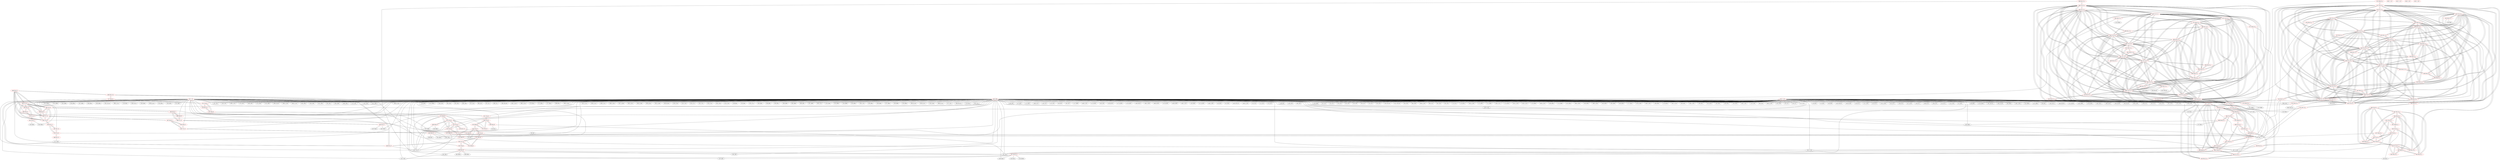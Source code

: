 graph {
	468 [label="(468) R35_T2" color=red]
	483 [label="(483) T15_T1"]
	484 [label="(484) T16_T1"]
	482 [label="(482) T14_T1"]
	485 [label="(485) T17_T1"]
	498 [label="(498) R35_T1"]
	499 [label="(499) R35_T2_T"]
	469 [label="(469) R36_T2" color=red]
	282 [label="(282) R802"]
	243 [label="(243) D804"]
	474 [label="(474) T18_T2"]
	470 [label="(470) R37_T2" color=red]
	99 [label="(99) J402"]
	475 [label="(475) T19_T2"]
	471 [label="(471) R38_T2" color=red]
	101 [label="(101) U403"]
	40 [label="(40) U201"]
	476 [label="(476) T20_T2"]
	472 [label="(472) R39_T2" color=red]
	434 [label="(434) U1302"]
	477 [label="(477) T21_T2"]
	473 [label="(473) R40_T2" color=red]
	475 [label="(475) T19_T2"]
	476 [label="(476) T20_T2"]
	477 [label="(477) T21_T2"]
	467 [label="(467) T22_T1"]
	474 [label="(474) T18_T2"]
	474 [label="(474) T18_T2" color=red]
	475 [label="(475) T19_T2"]
	476 [label="(476) T20_T2"]
	477 [label="(477) T21_T2"]
	467 [label="(467) T22_T1"]
	473 [label="(473) R40_T2"]
	469 [label="(469) R36_T2"]
	475 [label="(475) T19_T2" color=red]
	476 [label="(476) T20_T2"]
	477 [label="(477) T21_T2"]
	467 [label="(467) T22_T1"]
	474 [label="(474) T18_T2"]
	473 [label="(473) R40_T2"]
	470 [label="(470) R37_T2"]
	476 [label="(476) T20_T2" color=red]
	475 [label="(475) T19_T2"]
	477 [label="(477) T21_T2"]
	467 [label="(467) T22_T1"]
	474 [label="(474) T18_T2"]
	473 [label="(473) R40_T2"]
	471 [label="(471) R38_T2"]
	477 [label="(477) T21_T2" color=red]
	475 [label="(475) T19_T2"]
	476 [label="(476) T20_T2"]
	467 [label="(467) T22_T1"]
	474 [label="(474) T18_T2"]
	473 [label="(473) R40_T2"]
	472 [label="(472) R39_T2"]
	478 [label="(478) T10_T1" color=red]
	486 [label="(486) R23_T1"]
	487 [label="(487) R27_T1"]
	494 [label="(494) R31_T1"]
	479 [label="(479) T11_T1" color=red]
	491 [label="(491) R24_T1"]
	495 [label="(495) R32_T1"]
	488 [label="(488) R28_T1"]
	480 [label="(480) T12_T1" color=red]
	496 [label="(496) R33_T1"]
	489 [label="(489) R29_T1"]
	490 [label="(490) R25_T1"]
	481 [label="(481) T13_T1" color=red]
	493 [label="(493) R30_T1"]
	497 [label="(497) R34_T1"]
	492 [label="(492) R26_T1"]
	482 [label="(482) T14_T1" color=red]
	483 [label="(483) T15_T1"]
	484 [label="(484) T16_T1"]
	485 [label="(485) T17_T1"]
	468 [label="(468) R35_T2"]
	498 [label="(498) R35_T1"]
	494 [label="(494) R31_T1"]
	483 [label="(483) T15_T1" color=red]
	484 [label="(484) T16_T1"]
	482 [label="(482) T14_T1"]
	485 [label="(485) T17_T1"]
	468 [label="(468) R35_T2"]
	498 [label="(498) R35_T1"]
	495 [label="(495) R32_T1"]
	484 [label="(484) T16_T1" color=red]
	483 [label="(483) T15_T1"]
	482 [label="(482) T14_T1"]
	485 [label="(485) T17_T1"]
	468 [label="(468) R35_T2"]
	498 [label="(498) R35_T1"]
	496 [label="(496) R33_T1"]
	485 [label="(485) T17_T1" color=red]
	483 [label="(483) T15_T1"]
	484 [label="(484) T16_T1"]
	482 [label="(482) T14_T1"]
	468 [label="(468) R35_T2"]
	498 [label="(498) R35_T1"]
	497 [label="(497) R34_T1"]
	486 [label="(486) R23_T1" color=red]
	272 [label="(272) U803"]
	478 [label="(478) T10_T1"]
	487 [label="(487) R27_T1" color=red]
	478 [label="(478) T10_T1"]
	494 [label="(494) R31_T1"]
	488 [label="(488) R28_T1" color=red]
	495 [label="(495) R32_T1"]
	479 [label="(479) T11_T1"]
	489 [label="(489) R29_T1" color=red]
	496 [label="(496) R33_T1"]
	480 [label="(480) T12_T1"]
	490 [label="(490) R25_T1" color=red]
	262 [label="(262) D810"]
	267 [label="(267) R814"]
	480 [label="(480) T12_T1"]
	491 [label="(491) R24_T1" color=red]
	255 [label="(255) K802"]
	253 [label="(253) J804"]
	479 [label="(479) T11_T1"]
	492 [label="(492) R26_T1" color=red]
	288 [label="(288) R817"]
	260 [label="(260) U801"]
	40 [label="(40) U201"]
	252 [label="(252) R810"]
	481 [label="(481) T13_T1"]
	493 [label="(493) R30_T1" color=red]
	497 [label="(497) R34_T1"]
	481 [label="(481) T13_T1"]
	494 [label="(494) R31_T1" color=red]
	487 [label="(487) R27_T1"]
	478 [label="(478) T10_T1"]
	482 [label="(482) T14_T1"]
	495 [label="(495) R32_T1" color=red]
	483 [label="(483) T15_T1"]
	479 [label="(479) T11_T1"]
	488 [label="(488) R28_T1"]
	496 [label="(496) R33_T1" color=red]
	484 [label="(484) T16_T1"]
	480 [label="(480) T12_T1"]
	489 [label="(489) R29_T1"]
	497 [label="(497) R34_T1" color=red]
	485 [label="(485) T17_T1"]
	493 [label="(493) R30_T1"]
	481 [label="(481) T13_T1"]
	498 [label="(498) R35_T1" color=red]
	483 [label="(483) T15_T1"]
	484 [label="(484) T16_T1"]
	482 [label="(482) T14_T1"]
	485 [label="(485) T17_T1"]
	468 [label="(468) R35_T2"]
	499 [label="(499) R35_T2_T" color=red]
	468 [label="(468) R35_T2"]
	508 [label="(508) R51_P1"]
	517 [label="(517) R50_P1"]
	467 [label="(467) T22_T1"]
	500 [label="(500) T23_P1" color=red]
	510 [label="(510) R48_P1"]
	513 [label="(513) R43_P1"]
	501 [label="(501) T24_P1"]
	506 [label="(506) R44_P1"]
	501 [label="(501) T24_P1" color=red]
	507 [label="(507) R46_P1"]
	500 [label="(500) T23_P1"]
	502 [label="(502) T27_P1" color=red]
	508 [label="(508) R51_P1"]
	503 [label="(503) T28_P1"]
	511 [label="(511) R53_P1"]
	514 [label="(514) R49_P1"]
	503 [label="(503) T28_P1" color=red]
	509 [label="(509) R52_P1"]
	502 [label="(502) T27_P1"]
	504 [label="(504) T25_P1" color=red]
	505 [label="(505) T29_P1"]
	510 [label="(510) R48_P1"]
	512 [label="(512) R45_P1"]
	51 [label="(51) J301"]
	505 [label="(505) T29_P1" color=red]
	504 [label="(504) T25_P1"]
	511 [label="(511) R53_P1"]
	506 [label="(506) R44_P1" color=red]
	50 [label="(50) U302"]
	81 [label="(81) R312"]
	500 [label="(500) T23_P1"]
	507 [label="(507) R46_P1" color=red]
	515 [label="(515) T26_P1"]
	516 [label="(516) R47_P1"]
	501 [label="(501) T24_P1"]
	508 [label="(508) R51_P1" color=red]
	502 [label="(502) T27_P1"]
	517 [label="(517) R50_P1"]
	467 [label="(467) T22_T1"]
	499 [label="(499) R35_T2_T"]
	509 [label="(509) R52_P1" color=red]
	89 [label="(89) FB302"]
	50 [label="(50) U302"]
	48 [label="(48) C306"]
	88 [label="(88) FB301"]
	49 [label="(49) C308"]
	503 [label="(503) T28_P1"]
	510 [label="(510) R48_P1" color=red]
	504 [label="(504) T25_P1"]
	500 [label="(500) T23_P1"]
	513 [label="(513) R43_P1"]
	511 [label="(511) R53_P1" color=red]
	505 [label="(505) T29_P1"]
	502 [label="(502) T27_P1"]
	514 [label="(514) R49_P1"]
	512 [label="(512) R45_P1" color=red]
	504 [label="(504) T25_P1"]
	51 [label="(51) J301"]
	513 [label="(513) R43_P1" color=red]
	510 [label="(510) R48_P1"]
	500 [label="(500) T23_P1"]
	514 [label="(514) R49_P1" color=red]
	502 [label="(502) T27_P1"]
	511 [label="(511) R53_P1"]
	515 [label="(515) T26_P1" color=red]
	517 [label="(517) R50_P1"]
	507 [label="(507) R46_P1"]
	516 [label="(516) R47_P1"]
	516 [label="(516) R47_P1" color=red]
	515 [label="(515) T26_P1"]
	507 [label="(507) R46_P1"]
	517 [label="(517) R50_P1" color=red]
	515 [label="(515) T26_P1"]
	508 [label="(508) R51_P1"]
	467 [label="(467) T22_T1"]
	499 [label="(499) R35_T2_T"]
	518 [label="(518) T22_T1_2" color=red]
	532 [label="(532) T13_T1_2"]
	525 [label="(525) T18_T2_2"]
	526 [label="(526) T19_T2_2"]
	531 [label="(531) T12_T1_2"]
	534 [label="(534) T15_T1_2"]
	533 [label="(533) T14_T1_2"]
	527 [label="(527) T20_T2_2"]
	528 [label="(528) T21_T2_2"]
	530 [label="(530) T11_T1_2"]
	529 [label="(529) T10_T1_2"]
	535 [label="(535) T16_T1_2"]
	536 [label="(536) T17_T1_2"]
	524 [label="(524) R40_T2_2"]
	559 [label="(559) R51_P1_2"]
	568 [label="(568) R50_P1_2"]
	519 [label="(519) R35_T2_2"]
	519 [label="(519) R35_T2_2" color=red]
	534 [label="(534) T15_T1_2"]
	535 [label="(535) T16_T1_2"]
	533 [label="(533) T14_T1_2"]
	536 [label="(536) T17_T1_2"]
	549 [label="(549) R35_T1_2"]
	559 [label="(559) R51_P1_2"]
	568 [label="(568) R50_P1_2"]
	518 [label="(518) T22_T1_2"]
	520 [label="(520) R36_T2_2" color=red]
	50 [label="(50) U302"]
	525 [label="(525) T18_T2_2"]
	521 [label="(521) R37_T2_2" color=red]
	40 [label="(40) U201"]
	142 [label="(142) R502"]
	137 [label="(137) U501"]
	526 [label="(526) T19_T2_2"]
	522 [label="(522) R38_T2_2" color=red]
	260 [label="(260) U801"]
	527 [label="(527) T20_T2_2"]
	523 [label="(523) R39_T2_2" color=red]
	408 [label="(408) TH1102"]
	407 [label="(407) J1102"]
	528 [label="(528) T21_T2_2"]
	524 [label="(524) R40_T2_2" color=red]
	526 [label="(526) T19_T2_2"]
	527 [label="(527) T20_T2_2"]
	528 [label="(528) T21_T2_2"]
	518 [label="(518) T22_T1_2"]
	525 [label="(525) T18_T2_2"]
	540 [label="(540) R29_T1_2"]
	539 [label="(539) R28_T1_2"]
	544 [label="(544) R30_T1_2"]
	538 [label="(538) R27_T1_2"]
	549 [label="(549) R35_T1_2"]
	525 [label="(525) T18_T2_2" color=red]
	532 [label="(532) T13_T1_2"]
	526 [label="(526) T19_T2_2"]
	531 [label="(531) T12_T1_2"]
	534 [label="(534) T15_T1_2"]
	533 [label="(533) T14_T1_2"]
	527 [label="(527) T20_T2_2"]
	528 [label="(528) T21_T2_2"]
	530 [label="(530) T11_T1_2"]
	529 [label="(529) T10_T1_2"]
	518 [label="(518) T22_T1_2"]
	535 [label="(535) T16_T1_2"]
	536 [label="(536) T17_T1_2"]
	524 [label="(524) R40_T2_2"]
	520 [label="(520) R36_T2_2"]
	526 [label="(526) T19_T2_2" color=red]
	532 [label="(532) T13_T1_2"]
	525 [label="(525) T18_T2_2"]
	531 [label="(531) T12_T1_2"]
	534 [label="(534) T15_T1_2"]
	533 [label="(533) T14_T1_2"]
	527 [label="(527) T20_T2_2"]
	528 [label="(528) T21_T2_2"]
	530 [label="(530) T11_T1_2"]
	529 [label="(529) T10_T1_2"]
	518 [label="(518) T22_T1_2"]
	535 [label="(535) T16_T1_2"]
	536 [label="(536) T17_T1_2"]
	524 [label="(524) R40_T2_2"]
	521 [label="(521) R37_T2_2"]
	527 [label="(527) T20_T2_2" color=red]
	532 [label="(532) T13_T1_2"]
	525 [label="(525) T18_T2_2"]
	526 [label="(526) T19_T2_2"]
	531 [label="(531) T12_T1_2"]
	534 [label="(534) T15_T1_2"]
	533 [label="(533) T14_T1_2"]
	528 [label="(528) T21_T2_2"]
	530 [label="(530) T11_T1_2"]
	529 [label="(529) T10_T1_2"]
	518 [label="(518) T22_T1_2"]
	535 [label="(535) T16_T1_2"]
	536 [label="(536) T17_T1_2"]
	524 [label="(524) R40_T2_2"]
	522 [label="(522) R38_T2_2"]
	528 [label="(528) T21_T2_2" color=red]
	532 [label="(532) T13_T1_2"]
	525 [label="(525) T18_T2_2"]
	526 [label="(526) T19_T2_2"]
	531 [label="(531) T12_T1_2"]
	534 [label="(534) T15_T1_2"]
	533 [label="(533) T14_T1_2"]
	527 [label="(527) T20_T2_2"]
	530 [label="(530) T11_T1_2"]
	529 [label="(529) T10_T1_2"]
	518 [label="(518) T22_T1_2"]
	535 [label="(535) T16_T1_2"]
	536 [label="(536) T17_T1_2"]
	524 [label="(524) R40_T2_2"]
	523 [label="(523) R39_T2_2"]
	529 [label="(529) T10_T1_2" color=red]
	532 [label="(532) T13_T1_2"]
	525 [label="(525) T18_T2_2"]
	526 [label="(526) T19_T2_2"]
	531 [label="(531) T12_T1_2"]
	534 [label="(534) T15_T1_2"]
	533 [label="(533) T14_T1_2"]
	527 [label="(527) T20_T2_2"]
	528 [label="(528) T21_T2_2"]
	530 [label="(530) T11_T1_2"]
	518 [label="(518) T22_T1_2"]
	535 [label="(535) T16_T1_2"]
	536 [label="(536) T17_T1_2"]
	537 [label="(537) R23_T1_2"]
	538 [label="(538) R27_T1_2"]
	545 [label="(545) R31_T1_2"]
	530 [label="(530) T11_T1_2" color=red]
	532 [label="(532) T13_T1_2"]
	525 [label="(525) T18_T2_2"]
	526 [label="(526) T19_T2_2"]
	531 [label="(531) T12_T1_2"]
	534 [label="(534) T15_T1_2"]
	533 [label="(533) T14_T1_2"]
	527 [label="(527) T20_T2_2"]
	528 [label="(528) T21_T2_2"]
	529 [label="(529) T10_T1_2"]
	518 [label="(518) T22_T1_2"]
	535 [label="(535) T16_T1_2"]
	536 [label="(536) T17_T1_2"]
	542 [label="(542) R24_T1_2"]
	546 [label="(546) R32_T1_2"]
	539 [label="(539) R28_T1_2"]
	531 [label="(531) T12_T1_2" color=red]
	532 [label="(532) T13_T1_2"]
	525 [label="(525) T18_T2_2"]
	526 [label="(526) T19_T2_2"]
	534 [label="(534) T15_T1_2"]
	533 [label="(533) T14_T1_2"]
	527 [label="(527) T20_T2_2"]
	528 [label="(528) T21_T2_2"]
	530 [label="(530) T11_T1_2"]
	529 [label="(529) T10_T1_2"]
	518 [label="(518) T22_T1_2"]
	535 [label="(535) T16_T1_2"]
	536 [label="(536) T17_T1_2"]
	547 [label="(547) R33_T1_2"]
	540 [label="(540) R29_T1_2"]
	541 [label="(541) R25_T1_2"]
	532 [label="(532) T13_T1_2" color=red]
	525 [label="(525) T18_T2_2"]
	526 [label="(526) T19_T2_2"]
	531 [label="(531) T12_T1_2"]
	534 [label="(534) T15_T1_2"]
	533 [label="(533) T14_T1_2"]
	527 [label="(527) T20_T2_2"]
	528 [label="(528) T21_T2_2"]
	530 [label="(530) T11_T1_2"]
	529 [label="(529) T10_T1_2"]
	518 [label="(518) T22_T1_2"]
	535 [label="(535) T16_T1_2"]
	536 [label="(536) T17_T1_2"]
	544 [label="(544) R30_T1_2"]
	548 [label="(548) R34_T1_2"]
	543 [label="(543) R26_T1_2"]
	533 [label="(533) T14_T1_2" color=red]
	532 [label="(532) T13_T1_2"]
	525 [label="(525) T18_T2_2"]
	526 [label="(526) T19_T2_2"]
	531 [label="(531) T12_T1_2"]
	534 [label="(534) T15_T1_2"]
	527 [label="(527) T20_T2_2"]
	528 [label="(528) T21_T2_2"]
	530 [label="(530) T11_T1_2"]
	529 [label="(529) T10_T1_2"]
	518 [label="(518) T22_T1_2"]
	535 [label="(535) T16_T1_2"]
	536 [label="(536) T17_T1_2"]
	519 [label="(519) R35_T2_2"]
	549 [label="(549) R35_T1_2"]
	545 [label="(545) R31_T1_2"]
	534 [label="(534) T15_T1_2" color=red]
	532 [label="(532) T13_T1_2"]
	525 [label="(525) T18_T2_2"]
	526 [label="(526) T19_T2_2"]
	531 [label="(531) T12_T1_2"]
	533 [label="(533) T14_T1_2"]
	527 [label="(527) T20_T2_2"]
	528 [label="(528) T21_T2_2"]
	530 [label="(530) T11_T1_2"]
	529 [label="(529) T10_T1_2"]
	518 [label="(518) T22_T1_2"]
	535 [label="(535) T16_T1_2"]
	536 [label="(536) T17_T1_2"]
	519 [label="(519) R35_T2_2"]
	549 [label="(549) R35_T1_2"]
	546 [label="(546) R32_T1_2"]
	535 [label="(535) T16_T1_2" color=red]
	532 [label="(532) T13_T1_2"]
	525 [label="(525) T18_T2_2"]
	526 [label="(526) T19_T2_2"]
	531 [label="(531) T12_T1_2"]
	534 [label="(534) T15_T1_2"]
	533 [label="(533) T14_T1_2"]
	527 [label="(527) T20_T2_2"]
	528 [label="(528) T21_T2_2"]
	530 [label="(530) T11_T1_2"]
	529 [label="(529) T10_T1_2"]
	518 [label="(518) T22_T1_2"]
	536 [label="(536) T17_T1_2"]
	519 [label="(519) R35_T2_2"]
	549 [label="(549) R35_T1_2"]
	547 [label="(547) R33_T1_2"]
	536 [label="(536) T17_T1_2" color=red]
	532 [label="(532) T13_T1_2"]
	525 [label="(525) T18_T2_2"]
	526 [label="(526) T19_T2_2"]
	531 [label="(531) T12_T1_2"]
	534 [label="(534) T15_T1_2"]
	533 [label="(533) T14_T1_2"]
	527 [label="(527) T20_T2_2"]
	528 [label="(528) T21_T2_2"]
	530 [label="(530) T11_T1_2"]
	529 [label="(529) T10_T1_2"]
	518 [label="(518) T22_T1_2"]
	535 [label="(535) T16_T1_2"]
	519 [label="(519) R35_T2_2"]
	549 [label="(549) R35_T1_2"]
	550 [label="(550) R34_T1_T_2"]
	537 [label="(537) R23_T1_2" color=red]
	278 [label="(278) U804"]
	529 [label="(529) T10_T1_2"]
	538 [label="(538) R27_T1_2" color=red]
	524 [label="(524) R40_T2_2"]
	540 [label="(540) R29_T1_2"]
	539 [label="(539) R28_T1_2"]
	544 [label="(544) R30_T1_2"]
	549 [label="(549) R35_T1_2"]
	529 [label="(529) T10_T1_2"]
	545 [label="(545) R31_T1_2"]
	539 [label="(539) R28_T1_2" color=red]
	524 [label="(524) R40_T2_2"]
	540 [label="(540) R29_T1_2"]
	544 [label="(544) R30_T1_2"]
	538 [label="(538) R27_T1_2"]
	549 [label="(549) R35_T1_2"]
	546 [label="(546) R32_T1_2"]
	530 [label="(530) T11_T1_2"]
	540 [label="(540) R29_T1_2" color=red]
	524 [label="(524) R40_T2_2"]
	539 [label="(539) R28_T1_2"]
	544 [label="(544) R30_T1_2"]
	538 [label="(538) R27_T1_2"]
	549 [label="(549) R35_T1_2"]
	547 [label="(547) R33_T1_2"]
	531 [label="(531) T12_T1_2"]
	541 [label="(541) R25_T1_2" color=red]
	457 [label="(457) U1301"]
	40 [label="(40) U201"]
	436 [label="(436) J1303"]
	531 [label="(531) T12_T1_2"]
	542 [label="(542) R24_T1_2" color=red]
	368 [label="(368) J1001"]
	359 [label="(359) R1012"]
	40 [label="(40) U201"]
	530 [label="(530) T11_T1_2"]
	543 [label="(543) R26_T1_2" color=red]
	245 [label="(245) J803"]
	257 [label="(257) K804"]
	532 [label="(532) T13_T1_2"]
	544 [label="(544) R30_T1_2" color=red]
	524 [label="(524) R40_T2_2"]
	540 [label="(540) R29_T1_2"]
	539 [label="(539) R28_T1_2"]
	538 [label="(538) R27_T1_2"]
	549 [label="(549) R35_T1_2"]
	548 [label="(548) R34_T1_2"]
	532 [label="(532) T13_T1_2"]
	545 [label="(545) R31_T1_2" color=red]
	538 [label="(538) R27_T1_2"]
	529 [label="(529) T10_T1_2"]
	533 [label="(533) T14_T1_2"]
	546 [label="(546) R32_T1_2" color=red]
	534 [label="(534) T15_T1_2"]
	530 [label="(530) T11_T1_2"]
	539 [label="(539) R28_T1_2"]
	547 [label="(547) R33_T1_2" color=red]
	535 [label="(535) T16_T1_2"]
	531 [label="(531) T12_T1_2"]
	540 [label="(540) R29_T1_2"]
	548 [label="(548) R34_T1_2" color=red]
	544 [label="(544) R30_T1_2"]
	532 [label="(532) T13_T1_2"]
	550 [label="(550) R34_T1_T_2"]
	549 [label="(549) R35_T1_2" color=red]
	534 [label="(534) T15_T1_2"]
	535 [label="(535) T16_T1_2"]
	533 [label="(533) T14_T1_2"]
	536 [label="(536) T17_T1_2"]
	519 [label="(519) R35_T2_2"]
	524 [label="(524) R40_T2_2"]
	540 [label="(540) R29_T1_2"]
	539 [label="(539) R28_T1_2"]
	544 [label="(544) R30_T1_2"]
	538 [label="(538) R27_T1_2"]
	550 [label="(550) R34_T1_T_2" color=red]
	536 [label="(536) T17_T1_2"]
	548 [label="(548) R34_T1_2"]
	551 [label="(551) T23_P1_2" color=red]
	561 [label="(561) R48_P1_2"]
	564 [label="(564) R43_P1_2"]
	552 [label="(552) T24_P1_2"]
	557 [label="(557) R44_P1_2"]
	552 [label="(552) T24_P1_2" color=red]
	566 [label="(566) T26_P1_2"]
	556 [label="(556) T29_P1_2"]
	554 [label="(554) T28_P1_2"]
	558 [label="(558) R46_P1_2"]
	551 [label="(551) T23_P1_2"]
	553 [label="(553) T27_P1_2" color=red]
	559 [label="(559) R51_P1_2"]
	554 [label="(554) T28_P1_2"]
	562 [label="(562) R53_P1_2"]
	565 [label="(565) R49_P1_2"]
	554 [label="(554) T28_P1_2" color=red]
	566 [label="(566) T26_P1_2"]
	552 [label="(552) T24_P1_2"]
	556 [label="(556) T29_P1_2"]
	560 [label="(560) R52_P1_2"]
	553 [label="(553) T27_P1_2"]
	555 [label="(555) T25_P1_2" color=red]
	556 [label="(556) T29_P1_2"]
	561 [label="(561) R48_P1_2"]
	563 [label="(563) R45_P1_2"]
	83 [label="(83) R316"]
	556 [label="(556) T29_P1_2" color=red]
	566 [label="(566) T26_P1_2"]
	552 [label="(552) T24_P1_2"]
	554 [label="(554) T28_P1_2"]
	555 [label="(555) T25_P1_2"]
	562 [label="(562) R53_P1_2"]
	557 [label="(557) R44_P1_2" color=red]
	40 [label="(40) U201"]
	50 [label="(50) U302"]
	551 [label="(551) T23_P1_2"]
	558 [label="(558) R46_P1_2" color=red]
	566 [label="(566) T26_P1_2"]
	567 [label="(567) R47_P1_2"]
	552 [label="(552) T24_P1_2"]
	559 [label="(559) R51_P1_2" color=red]
	553 [label="(553) T27_P1_2"]
	568 [label="(568) R50_P1_2"]
	518 [label="(518) T22_T1_2"]
	519 [label="(519) R35_T2_2"]
	560 [label="(560) R52_P1_2" color=red]
	457 [label="(457) U1301"]
	434 [label="(434) U1302"]
	554 [label="(554) T28_P1_2"]
	561 [label="(561) R48_P1_2" color=red]
	555 [label="(555) T25_P1_2"]
	551 [label="(551) T23_P1_2"]
	564 [label="(564) R43_P1_2"]
	562 [label="(562) R53_P1_2" color=red]
	556 [label="(556) T29_P1_2"]
	553 [label="(553) T27_P1_2"]
	565 [label="(565) R49_P1_2"]
	563 [label="(563) R45_P1_2" color=red]
	567 [label="(567) R47_P1_2"]
	564 [label="(564) R43_P1_2"]
	565 [label="(565) R49_P1_2"]
	555 [label="(555) T25_P1_2"]
	83 [label="(83) R316"]
	564 [label="(564) R43_P1_2" color=red]
	561 [label="(561) R48_P1_2"]
	551 [label="(551) T23_P1_2"]
	567 [label="(567) R47_P1_2"]
	563 [label="(563) R45_P1_2"]
	565 [label="(565) R49_P1_2"]
	565 [label="(565) R49_P1_2" color=red]
	567 [label="(567) R47_P1_2"]
	563 [label="(563) R45_P1_2"]
	564 [label="(564) R43_P1_2"]
	553 [label="(553) T27_P1_2"]
	562 [label="(562) R53_P1_2"]
	566 [label="(566) T26_P1_2" color=red]
	568 [label="(568) R50_P1_2"]
	552 [label="(552) T24_P1_2"]
	556 [label="(556) T29_P1_2"]
	554 [label="(554) T28_P1_2"]
	558 [label="(558) R46_P1_2"]
	567 [label="(567) R47_P1_2"]
	567 [label="(567) R47_P1_2" color=red]
	563 [label="(563) R45_P1_2"]
	564 [label="(564) R43_P1_2"]
	565 [label="(565) R49_P1_2"]
	566 [label="(566) T26_P1_2"]
	558 [label="(558) R46_P1_2"]
	568 [label="(568) R50_P1_2" color=red]
	566 [label="(566) T26_P1_2"]
	559 [label="(559) R51_P1_2"]
	518 [label="(518) T22_T1_2"]
	519 [label="(519) R35_T2_2"]
	569 [label="(569) T22_T1_3" color=red]
	583 [label="(583) T13_T1_3"]
	576 [label="(576) T18_T2_3"]
	577 [label="(577) T19_T2_3"]
	582 [label="(582) T12_T1_3"]
	585 [label="(585) T15_T1_3"]
	584 [label="(584) T14_T1_3"]
	578 [label="(578) T20_T2_3"]
	579 [label="(579) T21_T2_3"]
	581 [label="(581) T11_T1_3"]
	580 [label="(580) T10_T1_3"]
	586 [label="(586) T16_T1_3"]
	587 [label="(587) T17_T1_3"]
	575 [label="(575) R40_T2_3"]
	610 [label="(610) R51_P1_3"]
	619 [label="(619) R50_P1_3"]
	570 [label="(570) R35_T2_3"]
	570 [label="(570) R35_T2_3" color=red]
	585 [label="(585) T15_T1_3"]
	586 [label="(586) T16_T1_3"]
	584 [label="(584) T14_T1_3"]
	587 [label="(587) T17_T1_3"]
	600 [label="(600) R35_T1_3"]
	610 [label="(610) R51_P1_3"]
	619 [label="(619) R50_P1_3"]
	569 [label="(569) T22_T1_3"]
	571 [label="(571) R36_T2_3" color=red]
	381 [label="(381) U1001"]
	40 [label="(40) U201"]
	576 [label="(576) T18_T2_3"]
	572 [label="(572) R37_T2_3" color=red]
	137 [label="(137) U501"]
	40 [label="(40) U201"]
	143 [label="(143) R501"]
	577 [label="(577) T19_T2_3"]
	573 [label="(573) R38_T2_3" color=red]
	315 [label="(315) R906"]
	321 [label="(321) JP902"]
	578 [label="(578) T20_T2_3"]
	574 [label="(574) R39_T2_3" color=red]
	370 [label="(370) U1003"]
	374 [label="(374) R1006"]
	579 [label="(579) T21_T2_3"]
	575 [label="(575) R40_T2_3" color=red]
	577 [label="(577) T19_T2_3"]
	578 [label="(578) T20_T2_3"]
	579 [label="(579) T21_T2_3"]
	569 [label="(569) T22_T1_3"]
	576 [label="(576) T18_T2_3"]
	591 [label="(591) R29_T1_3"]
	590 [label="(590) R28_T1_3"]
	595 [label="(595) R30_T1_3"]
	589 [label="(589) R27_T1_3"]
	600 [label="(600) R35_T1_3"]
	576 [label="(576) T18_T2_3" color=red]
	583 [label="(583) T13_T1_3"]
	577 [label="(577) T19_T2_3"]
	582 [label="(582) T12_T1_3"]
	585 [label="(585) T15_T1_3"]
	584 [label="(584) T14_T1_3"]
	578 [label="(578) T20_T2_3"]
	579 [label="(579) T21_T2_3"]
	581 [label="(581) T11_T1_3"]
	580 [label="(580) T10_T1_3"]
	569 [label="(569) T22_T1_3"]
	586 [label="(586) T16_T1_3"]
	587 [label="(587) T17_T1_3"]
	575 [label="(575) R40_T2_3"]
	571 [label="(571) R36_T2_3"]
	577 [label="(577) T19_T2_3" color=red]
	583 [label="(583) T13_T1_3"]
	576 [label="(576) T18_T2_3"]
	582 [label="(582) T12_T1_3"]
	585 [label="(585) T15_T1_3"]
	584 [label="(584) T14_T1_3"]
	578 [label="(578) T20_T2_3"]
	579 [label="(579) T21_T2_3"]
	581 [label="(581) T11_T1_3"]
	580 [label="(580) T10_T1_3"]
	569 [label="(569) T22_T1_3"]
	586 [label="(586) T16_T1_3"]
	587 [label="(587) T17_T1_3"]
	575 [label="(575) R40_T2_3"]
	572 [label="(572) R37_T2_3"]
	578 [label="(578) T20_T2_3" color=red]
	583 [label="(583) T13_T1_3"]
	576 [label="(576) T18_T2_3"]
	577 [label="(577) T19_T2_3"]
	582 [label="(582) T12_T1_3"]
	585 [label="(585) T15_T1_3"]
	584 [label="(584) T14_T1_3"]
	579 [label="(579) T21_T2_3"]
	581 [label="(581) T11_T1_3"]
	580 [label="(580) T10_T1_3"]
	569 [label="(569) T22_T1_3"]
	586 [label="(586) T16_T1_3"]
	587 [label="(587) T17_T1_3"]
	575 [label="(575) R40_T2_3"]
	573 [label="(573) R38_T2_3"]
	579 [label="(579) T21_T2_3" color=red]
	583 [label="(583) T13_T1_3"]
	576 [label="(576) T18_T2_3"]
	577 [label="(577) T19_T2_3"]
	582 [label="(582) T12_T1_3"]
	585 [label="(585) T15_T1_3"]
	584 [label="(584) T14_T1_3"]
	578 [label="(578) T20_T2_3"]
	581 [label="(581) T11_T1_3"]
	580 [label="(580) T10_T1_3"]
	569 [label="(569) T22_T1_3"]
	586 [label="(586) T16_T1_3"]
	587 [label="(587) T17_T1_3"]
	575 [label="(575) R40_T2_3"]
	574 [label="(574) R39_T2_3"]
	580 [label="(580) T10_T1_3" color=red]
	583 [label="(583) T13_T1_3"]
	576 [label="(576) T18_T2_3"]
	577 [label="(577) T19_T2_3"]
	582 [label="(582) T12_T1_3"]
	585 [label="(585) T15_T1_3"]
	584 [label="(584) T14_T1_3"]
	578 [label="(578) T20_T2_3"]
	579 [label="(579) T21_T2_3"]
	581 [label="(581) T11_T1_3"]
	569 [label="(569) T22_T1_3"]
	586 [label="(586) T16_T1_3"]
	587 [label="(587) T17_T1_3"]
	588 [label="(588) R23_T1_3"]
	589 [label="(589) R27_T1_3"]
	596 [label="(596) R31_T1_3"]
	581 [label="(581) T11_T1_3" color=red]
	583 [label="(583) T13_T1_3"]
	576 [label="(576) T18_T2_3"]
	577 [label="(577) T19_T2_3"]
	582 [label="(582) T12_T1_3"]
	585 [label="(585) T15_T1_3"]
	584 [label="(584) T14_T1_3"]
	578 [label="(578) T20_T2_3"]
	579 [label="(579) T21_T2_3"]
	580 [label="(580) T10_T1_3"]
	569 [label="(569) T22_T1_3"]
	586 [label="(586) T16_T1_3"]
	587 [label="(587) T17_T1_3"]
	593 [label="(593) R24_T1_3"]
	597 [label="(597) R32_T1_3"]
	601 [label="(601) R28_T1_T_3"]
	582 [label="(582) T12_T1_3" color=red]
	583 [label="(583) T13_T1_3"]
	576 [label="(576) T18_T2_3"]
	577 [label="(577) T19_T2_3"]
	585 [label="(585) T15_T1_3"]
	584 [label="(584) T14_T1_3"]
	578 [label="(578) T20_T2_3"]
	579 [label="(579) T21_T2_3"]
	581 [label="(581) T11_T1_3"]
	580 [label="(580) T10_T1_3"]
	569 [label="(569) T22_T1_3"]
	586 [label="(586) T16_T1_3"]
	587 [label="(587) T17_T1_3"]
	598 [label="(598) R33_T1_3"]
	591 [label="(591) R29_T1_3"]
	592 [label="(592) R25_T1_3"]
	583 [label="(583) T13_T1_3" color=red]
	576 [label="(576) T18_T2_3"]
	577 [label="(577) T19_T2_3"]
	582 [label="(582) T12_T1_3"]
	585 [label="(585) T15_T1_3"]
	584 [label="(584) T14_T1_3"]
	578 [label="(578) T20_T2_3"]
	579 [label="(579) T21_T2_3"]
	581 [label="(581) T11_T1_3"]
	580 [label="(580) T10_T1_3"]
	569 [label="(569) T22_T1_3"]
	586 [label="(586) T16_T1_3"]
	587 [label="(587) T17_T1_3"]
	595 [label="(595) R30_T1_3"]
	599 [label="(599) R34_T1_3"]
	594 [label="(594) R26_T1_3"]
	584 [label="(584) T14_T1_3" color=red]
	583 [label="(583) T13_T1_3"]
	576 [label="(576) T18_T2_3"]
	577 [label="(577) T19_T2_3"]
	582 [label="(582) T12_T1_3"]
	585 [label="(585) T15_T1_3"]
	578 [label="(578) T20_T2_3"]
	579 [label="(579) T21_T2_3"]
	581 [label="(581) T11_T1_3"]
	580 [label="(580) T10_T1_3"]
	569 [label="(569) T22_T1_3"]
	586 [label="(586) T16_T1_3"]
	587 [label="(587) T17_T1_3"]
	570 [label="(570) R35_T2_3"]
	600 [label="(600) R35_T1_3"]
	596 [label="(596) R31_T1_3"]
	585 [label="(585) T15_T1_3" color=red]
	583 [label="(583) T13_T1_3"]
	576 [label="(576) T18_T2_3"]
	577 [label="(577) T19_T2_3"]
	582 [label="(582) T12_T1_3"]
	584 [label="(584) T14_T1_3"]
	578 [label="(578) T20_T2_3"]
	579 [label="(579) T21_T2_3"]
	581 [label="(581) T11_T1_3"]
	580 [label="(580) T10_T1_3"]
	569 [label="(569) T22_T1_3"]
	586 [label="(586) T16_T1_3"]
	587 [label="(587) T17_T1_3"]
	570 [label="(570) R35_T2_3"]
	600 [label="(600) R35_T1_3"]
	597 [label="(597) R32_T1_3"]
	586 [label="(586) T16_T1_3" color=red]
	583 [label="(583) T13_T1_3"]
	576 [label="(576) T18_T2_3"]
	577 [label="(577) T19_T2_3"]
	582 [label="(582) T12_T1_3"]
	585 [label="(585) T15_T1_3"]
	584 [label="(584) T14_T1_3"]
	578 [label="(578) T20_T2_3"]
	579 [label="(579) T21_T2_3"]
	581 [label="(581) T11_T1_3"]
	580 [label="(580) T10_T1_3"]
	569 [label="(569) T22_T1_3"]
	587 [label="(587) T17_T1_3"]
	570 [label="(570) R35_T2_3"]
	600 [label="(600) R35_T1_3"]
	598 [label="(598) R33_T1_3"]
	587 [label="(587) T17_T1_3" color=red]
	583 [label="(583) T13_T1_3"]
	576 [label="(576) T18_T2_3"]
	577 [label="(577) T19_T2_3"]
	582 [label="(582) T12_T1_3"]
	585 [label="(585) T15_T1_3"]
	584 [label="(584) T14_T1_3"]
	578 [label="(578) T20_T2_3"]
	579 [label="(579) T21_T2_3"]
	581 [label="(581) T11_T1_3"]
	580 [label="(580) T10_T1_3"]
	569 [label="(569) T22_T1_3"]
	586 [label="(586) T16_T1_3"]
	570 [label="(570) R35_T2_3"]
	600 [label="(600) R35_T1_3"]
	599 [label="(599) R34_T1_3"]
	588 [label="(588) R23_T1_3" color=red]
	50 [label="(50) U302"]
	580 [label="(580) T10_T1_3"]
	589 [label="(589) R27_T1_3" color=red]
	575 [label="(575) R40_T2_3"]
	591 [label="(591) R29_T1_3"]
	590 [label="(590) R28_T1_3"]
	595 [label="(595) R30_T1_3"]
	600 [label="(600) R35_T1_3"]
	580 [label="(580) T10_T1_3"]
	596 [label="(596) R31_T1_3"]
	590 [label="(590) R28_T1_3" color=red]
	575 [label="(575) R40_T2_3"]
	591 [label="(591) R29_T1_3"]
	595 [label="(595) R30_T1_3"]
	589 [label="(589) R27_T1_3"]
	600 [label="(600) R35_T1_3"]
	601 [label="(601) R28_T1_T_3"]
	591 [label="(591) R29_T1_3" color=red]
	575 [label="(575) R40_T2_3"]
	590 [label="(590) R28_T1_3"]
	595 [label="(595) R30_T1_3"]
	589 [label="(589) R27_T1_3"]
	600 [label="(600) R35_T1_3"]
	598 [label="(598) R33_T1_3"]
	582 [label="(582) T12_T1_3"]
	592 [label="(592) R25_T1_3" color=red]
	425 [label="(425) TH1201"]
	422 [label="(422) D1202"]
	420 [label="(420) JP1201"]
	582 [label="(582) T12_T1_3"]
	593 [label="(593) R24_T1_3" color=red]
	434 [label="(434) U1302"]
	581 [label="(581) T11_T1_3"]
	594 [label="(594) R26_T1_3" color=red]
	134 [label="(134) R408"]
	131 [label="(131) JP404"]
	583 [label="(583) T13_T1_3"]
	595 [label="(595) R30_T1_3" color=red]
	575 [label="(575) R40_T2_3"]
	591 [label="(591) R29_T1_3"]
	590 [label="(590) R28_T1_3"]
	589 [label="(589) R27_T1_3"]
	600 [label="(600) R35_T1_3"]
	599 [label="(599) R34_T1_3"]
	583 [label="(583) T13_T1_3"]
	596 [label="(596) R31_T1_3" color=red]
	589 [label="(589) R27_T1_3"]
	580 [label="(580) T10_T1_3"]
	584 [label="(584) T14_T1_3"]
	597 [label="(597) R32_T1_3" color=red]
	585 [label="(585) T15_T1_3"]
	581 [label="(581) T11_T1_3"]
	601 [label="(601) R28_T1_T_3"]
	598 [label="(598) R33_T1_3" color=red]
	586 [label="(586) T16_T1_3"]
	582 [label="(582) T12_T1_3"]
	591 [label="(591) R29_T1_3"]
	599 [label="(599) R34_T1_3" color=red]
	587 [label="(587) T17_T1_3"]
	595 [label="(595) R30_T1_3"]
	583 [label="(583) T13_T1_3"]
	600 [label="(600) R35_T1_3" color=red]
	585 [label="(585) T15_T1_3"]
	586 [label="(586) T16_T1_3"]
	584 [label="(584) T14_T1_3"]
	587 [label="(587) T17_T1_3"]
	570 [label="(570) R35_T2_3"]
	575 [label="(575) R40_T2_3"]
	591 [label="(591) R29_T1_3"]
	590 [label="(590) R28_T1_3"]
	595 [label="(595) R30_T1_3"]
	589 [label="(589) R27_T1_3"]
	601 [label="(601) R28_T1_T_3" color=red]
	597 [label="(597) R32_T1_3"]
	581 [label="(581) T11_T1_3"]
	590 [label="(590) R28_T1_3"]
	602 [label="(602) T23_P1_3" color=red]
	612 [label="(612) R48_P1_3"]
	615 [label="(615) R43_P1_3"]
	603 [label="(603) T24_P1_3"]
	608 [label="(608) R44_P1_3"]
	603 [label="(603) T24_P1_3" color=red]
	617 [label="(617) T26_P1_3"]
	607 [label="(607) T29_P1_3"]
	605 [label="(605) T28_P1_3"]
	609 [label="(609) R46_P1_3"]
	602 [label="(602) T23_P1_3"]
	604 [label="(604) T27_P1_3" color=red]
	610 [label="(610) R51_P1_3"]
	605 [label="(605) T28_P1_3"]
	613 [label="(613) R53_P1_3"]
	616 [label="(616) R49_P1_3"]
	605 [label="(605) T28_P1_3" color=red]
	617 [label="(617) T26_P1_3"]
	603 [label="(603) T24_P1_3"]
	607 [label="(607) T29_P1_3"]
	611 [label="(611) R52_P1_3"]
	604 [label="(604) T27_P1_3"]
	606 [label="(606) T25_P1_3" color=red]
	607 [label="(607) T29_P1_3"]
	612 [label="(612) R48_P1_3"]
	614 [label="(614) R45_P1_3"]
	40 [label="(40) U201"]
	607 [label="(607) T29_P1_3" color=red]
	617 [label="(617) T26_P1_3"]
	603 [label="(603) T24_P1_3"]
	605 [label="(605) T28_P1_3"]
	606 [label="(606) T25_P1_3"]
	613 [label="(613) R53_P1_3"]
	608 [label="(608) R44_P1_3" color=red]
	185 [label="(185) D606"]
	157 [label="(157) J604"]
	602 [label="(602) T23_P1_3"]
	609 [label="(609) R46_P1_3" color=red]
	617 [label="(617) T26_P1_3"]
	618 [label="(618) R47_P1_3"]
	603 [label="(603) T24_P1_3"]
	610 [label="(610) R51_P1_3" color=red]
	604 [label="(604) T27_P1_3"]
	619 [label="(619) R50_P1_3"]
	569 [label="(569) T22_T1_3"]
	570 [label="(570) R35_T2_3"]
	611 [label="(611) R52_P1_3" color=red]
	133 [label="(133) JP406"]
	106 [label="(106) D404"]
	105 [label="(105) R414"]
	107 [label="(107) J403"]
	101 [label="(101) U403"]
	605 [label="(605) T28_P1_3"]
	612 [label="(612) R48_P1_3" color=red]
	606 [label="(606) T25_P1_3"]
	602 [label="(602) T23_P1_3"]
	615 [label="(615) R43_P1_3"]
	613 [label="(613) R53_P1_3" color=red]
	607 [label="(607) T29_P1_3"]
	604 [label="(604) T27_P1_3"]
	616 [label="(616) R49_P1_3"]
	614 [label="(614) R45_P1_3" color=red]
	618 [label="(618) R47_P1_3"]
	615 [label="(615) R43_P1_3"]
	616 [label="(616) R49_P1_3"]
	606 [label="(606) T25_P1_3"]
	40 [label="(40) U201"]
	615 [label="(615) R43_P1_3" color=red]
	612 [label="(612) R48_P1_3"]
	602 [label="(602) T23_P1_3"]
	618 [label="(618) R47_P1_3"]
	614 [label="(614) R45_P1_3"]
	616 [label="(616) R49_P1_3"]
	616 [label="(616) R49_P1_3" color=red]
	618 [label="(618) R47_P1_3"]
	614 [label="(614) R45_P1_3"]
	615 [label="(615) R43_P1_3"]
	604 [label="(604) T27_P1_3"]
	613 [label="(613) R53_P1_3"]
	617 [label="(617) T26_P1_3" color=red]
	619 [label="(619) R50_P1_3"]
	603 [label="(603) T24_P1_3"]
	607 [label="(607) T29_P1_3"]
	605 [label="(605) T28_P1_3"]
	609 [label="(609) R46_P1_3"]
	618 [label="(618) R47_P1_3"]
	618 [label="(618) R47_P1_3" color=red]
	614 [label="(614) R45_P1_3"]
	615 [label="(615) R43_P1_3"]
	616 [label="(616) R49_P1_3"]
	617 [label="(617) T26_P1_3"]
	609 [label="(609) R46_P1_3"]
	619 [label="(619) R50_P1_3" color=red]
	617 [label="(617) T26_P1_3"]
	610 [label="(610) R51_P1_3"]
	569 [label="(569) T22_T1_3"]
	570 [label="(570) R35_T2_3"]
	620 [label="(620) +1.5V" color=red]
	621 [label="(621) +1.2V" color=red]
	622 [label="(622) +5V" color=red]
	396 [label="(396) D1106"]
	231 [label="(231) D807"]
	260 [label="(260) U801"]
	406 [label="(406) C1106"]
	384 [label="(384) U1101"]
	250 [label="(250) C801"]
	150 [label="(150) TH603"]
	101 [label="(101) U403"]
	241 [label="(241) D808"]
	242 [label="(242) D806"]
	243 [label="(243) D804"]
	244 [label="(244) D802"]
	251 [label="(251) C805"]
	247 [label="(247) D805"]
	248 [label="(248) D801"]
	249 [label="(249) D803"]
	391 [label="(391) D1104"]
	263 [label="(263) C802"]
	264 [label="(264) C806"]
	266 [label="(266) U802"]
	386 [label="(386) L1101"]
	93 [label="(93) C402"]
	113 [label="(113) C401"]
	118 [label="(118) R401"]
	400 [label="(400) U1102"]
	103 [label="(103) C405"]
	102 [label="(102) C409"]
	92 [label="(92) U401"]
	395 [label="(395) R1101"]
	272 [label="(272) U803"]
	140 [label="(140) C501"]
	100 [label="(100) R406"]
	389 [label="(389) C1102"]
	255 [label="(255) K802"]
	399 [label="(399) D1103"]
	254 [label="(254) K801"]
	270 [label="(270) C807"]
	256 [label="(256) K803"]
	269 [label="(269) C803"]
	275 [label="(275) C804"]
	257 [label="(257) K804"]
	137 [label="(137) U501"]
	278 [label="(278) U804"]
	276 [label="(276) C808"]
	473 [label="(473) R40_T2"]
	489 [label="(489) R29_T1"]
	488 [label="(488) R28_T1"]
	493 [label="(493) R30_T1"]
	487 [label="(487) R27_T1"]
	498 [label="(498) R35_T1"]
	516 [label="(516) R47_P1"]
	512 [label="(512) R45_P1"]
	513 [label="(513) R43_P1"]
	514 [label="(514) R49_P1"]
	623 [label="(623) +3.3V" color=red]
	174 [label="(174) D611"]
	455 [label="(455) U1303"]
	172 [label="(172) D607"]
	381 [label="(381) U1001"]
	171 [label="(171) D605"]
	452 [label="(452) R1311"]
	443 [label="(443) C1317"]
	449 [label="(449) FB1302"]
	175 [label="(175) D614"]
	451 [label="(451) C1318"]
	441 [label="(441) C1315"]
	170 [label="(170) D603"]
	169 [label="(169) D602"]
	440 [label="(440) C1314"]
	173 [label="(173) D609"]
	372 [label="(372) R1003"]
	167 [label="(167) D632"]
	436 [label="(436) J1303"]
	380 [label="(380) C1002"]
	369 [label="(369) U1002"]
	184 [label="(184) D604"]
	149 [label="(149) TH601"]
	165 [label="(165) D630"]
	182 [label="(182) D626"]
	183 [label="(183) D629"]
	376 [label="(376) R1005"]
	177 [label="(177) D615"]
	379 [label="(379) C1003"]
	446 [label="(446) C1302"]
	168 [label="(168) D601"]
	176 [label="(176) D618"]
	442 [label="(442) C1316"]
	185 [label="(185) D606"]
	361 [label="(361) R1011"]
	458 [label="(458) R1301"]
	164 [label="(164) D627"]
	454 [label="(454) R1309"]
	453 [label="(453) R1310"]
	370 [label="(370) U1003"]
	382 [label="(382) C1001"]
	160 [label="(160) D617"]
	360 [label="(360) Q1001"]
	161 [label="(161) D619"]
	162 [label="(162) D621"]
	457 [label="(457) U1301"]
	166 [label="(166) D631"]
	163 [label="(163) D624"]
	40 [label="(40) U201"]
	463 [label="(463) C1301"]
	119 [label="(119) U402"]
	46 [label="(46) C201"]
	198 [label="(198) R718"]
	203 [label="(203) R719"]
	202 [label="(202) D703"]
	207 [label="(207) D704"]
	462 [label="(462) U1305"]
	197 [label="(197) D702"]
	126 [label="(126) C406"]
	25 [label="(25) C227"]
	23 [label="(23) C223"]
	22 [label="(22) C221"]
	21 [label="(21) C218"]
	20 [label="(20) C217"]
	24 [label="(24) C224"]
	35 [label="(35) C230"]
	32 [label="(32) R202"]
	31 [label="(31) R201"]
	19 [label="(19) C205"]
	18 [label="(18) C214"]
	14 [label="(14) C231"]
	28 [label="(28) R206"]
	433 [label="(433) FB1301"]
	430 [label="(430) R1304"]
	218 [label="(218) R722"]
	217 [label="(217) D706"]
	223 [label="(223) R723"]
	222 [label="(222) D707"]
	228 [label="(228) R724"]
	227 [label="(227) D708"]
	434 [label="(434) U1302"]
	193 [label="(193) R717"]
	45 [label="(45) U202"]
	208 [label="(208) R720"]
	190 [label="(190) D701"]
	213 [label="(213) R721"]
	212 [label="(212) D705"]
	400 [label="(400) U1102"]
	57 [label="(57) D302"]
	56 [label="(56) R306"]
	410 [label="(410) TP1101"]
	397 [label="(397) FB1101"]
	411 [label="(411) TP1102"]
	142 [label="(142) R502"]
	50 [label="(50) U302"]
	51 [label="(51) J301"]
	54 [label="(54) U301"]
	402 [label="(402) D1108"]
	90 [label="(90) FB303"]
	60 [label="(60) U303"]
	91 [label="(91) FB304"]
	390 [label="(390) C1103"]
	69 [label="(69) C312"]
	63 [label="(63) C302"]
	62 [label="(62) C301"]
	84 [label="(84) R301"]
	83 [label="(83) R316"]
	72 [label="(72) C313"]
	624 [label="(624) +1.0V" color=red]
	625 [label="(625) +1.8V" color=red]
	626 [label="(626) GND" color=red]
	184 [label="(184) D604"]
	185 [label="(185) D606"]
	54 [label="(54) U301"]
	148 [label="(148) J502"]
	139 [label="(139) C502"]
	58 [label="(58) C303"]
	169 [label="(169) D602"]
	59 [label="(59) R309"]
	140 [label="(140) C501"]
	143 [label="(143) R501"]
	141 [label="(141) FB502"]
	146 [label="(146) C503"]
	60 [label="(60) U303"]
	137 [label="(137) U501"]
	50 [label="(50) U302"]
	64 [label="(64) C304"]
	63 [label="(63) C302"]
	62 [label="(62) C301"]
	167 [label="(167) D632"]
	166 [label="(166) D631"]
	65 [label="(65) C305"]
	182 [label="(182) D626"]
	168 [label="(168) D601"]
	441 [label="(441) C1315"]
	68 [label="(68) C309"]
	67 [label="(67) C310"]
	66 [label="(66) C307"]
	48 [label="(48) C306"]
	174 [label="(174) D611"]
	49 [label="(49) C308"]
	173 [label="(173) D609"]
	172 [label="(172) D607"]
	171 [label="(171) D605"]
	170 [label="(170) D603"]
	87 [label="(87) C317"]
	86 [label="(86) C311"]
	183 [label="(183) D629"]
	175 [label="(175) D614"]
	463 [label="(463) C1301"]
	462 [label="(462) U1305"]
	464 [label="(464) FB1303"]
	461 [label="(461) C1319"]
	460 [label="(460) C1310"]
	272 [label="(272) U803"]
	274 [label="(274) D812"]
	271 [label="(271) R812"]
	251 [label="(251) C805"]
	277 [label="(277) R813"]
	276 [label="(276) C808"]
	275 [label="(275) C804"]
	278 [label="(278) U804"]
	268 [label="(268) D811"]
	269 [label="(269) C803"]
	270 [label="(270) C807"]
	451 [label="(451) C1318"]
	456 [label="(456) C1305"]
	455 [label="(455) U1303"]
	431 [label="(431) C1311"]
	434 [label="(434) U1302"]
	440 [label="(440) C1314"]
	439 [label="(439) C1313"]
	438 [label="(438) C1312"]
	448 [label="(448) C1303"]
	447 [label="(447) C1308"]
	445 [label="(445) C1307"]
	444 [label="(444) C1306"]
	443 [label="(443) C1317"]
	442 [label="(442) C1316"]
	446 [label="(446) C1302"]
	436 [label="(436) J1303"]
	457 [label="(457) U1301"]
	459 [label="(459) J1302"]
	432 [label="(432) C1309"]
	429 [label="(429) R1303"]
	252 [label="(252) R810"]
	220 [label="(220) C706"]
	210 [label="(210) C704"]
	225 [label="(225) C707"]
	191 [label="(191) U701"]
	192 [label="(192) U702"]
	230 [label="(230) C708"]
	215 [label="(215) C705"]
	158 [label="(158) J601"]
	157 [label="(157) J604"]
	165 [label="(165) D630"]
	164 [label="(164) D627"]
	163 [label="(163) D624"]
	162 [label="(162) D621"]
	161 [label="(161) D619"]
	160 [label="(160) D617"]
	155 [label="(155) J602"]
	177 [label="(177) D615"]
	176 [label="(176) D618"]
	195 [label="(195) C701"]
	240 [label="(240) Q801"]
	250 [label="(250) C801"]
	246 [label="(246) J805"]
	262 [label="(262) D810"]
	263 [label="(263) C802"]
	264 [label="(264) C806"]
	265 [label="(265) R811"]
	266 [label="(266) U802"]
	260 [label="(260) U801"]
	284 [label="(284) Q805"]
	285 [label="(285) Q806"]
	286 [label="(286) Q807"]
	287 [label="(287) Q808"]
	200 [label="(200) C702"]
	232 [label="(232) D809"]
	233 [label="(233) R808"]
	234 [label="(234) R805"]
	205 [label="(205) C703"]
	239 [label="(239) Q802"]
	238 [label="(238) Q803"]
	237 [label="(237) Q804"]
	236 [label="(236) R806"]
	235 [label="(235) R804"]
	394 [label="(394) D1105"]
	400 [label="(400) U1102"]
	99 [label="(99) J402"]
	393 [label="(393) D1107"]
	128 [label="(128) C408"]
	101 [label="(101) U403"]
	92 [label="(92) U401"]
	93 [label="(93) C402"]
	388 [label="(388) D1102"]
	126 [label="(126) C406"]
	127 [label="(127) C407"]
	398 [label="(398) FB1102"]
	407 [label="(407) J1102"]
	102 [label="(102) C409"]
	103 [label="(103) C405"]
	116 [label="(116) R410"]
	106 [label="(106) D404"]
	107 [label="(107) J403"]
	109 [label="(109) C410"]
	96 [label="(96) D402"]
	97 [label="(97) D403"]
	396 [label="(396) D1106"]
	112 [label="(112) R402"]
	409 [label="(409) J1101"]
	113 [label="(113) C401"]
	24 [label="(24) C224"]
	25 [label="(25) C227"]
	26 [label="(26) C210"]
	14 [label="(14) C231"]
	390 [label="(390) C1103"]
	23 [label="(23) C223"]
	40 [label="(40) U201"]
	21 [label="(21) C218"]
	15 [label="(15) C203"]
	18 [label="(18) C214"]
	29 [label="(29) X202"]
	30 [label="(30) C207"]
	35 [label="(35) C230"]
	19 [label="(19) C205"]
	20 [label="(20) C217"]
	22 [label="(22) C221"]
	389 [label="(389) C1102"]
	119 [label="(119) U402"]
	117 [label="(117) R409"]
	384 [label="(384) U1101"]
	385 [label="(385) C1101"]
	37 [label="(37) SW201"]
	39 [label="(39) C204"]
	378 [label="(378) R1014"]
	377 [label="(377) R1004"]
	379 [label="(379) C1003"]
	375 [label="(375) R1007"]
	374 [label="(374) R1006"]
	363 [label="(363) R1015"]
	365 [label="(365) C1004"]
	366 [label="(366) D1001"]
	370 [label="(370) U1003"]
	369 [label="(369) U1002"]
	368 [label="(368) J1001"]
	373 [label="(373) R1001"]
	383 [label="(383) R1009"]
	406 [label="(406) C1106"]
	405 [label="(405) C1105"]
	382 [label="(382) C1001"]
	381 [label="(381) U1001"]
	380 [label="(380) C1002"]
	134 [label="(134) R408"]
	411 [label="(411) TP1102"]
	410 [label="(410) TP1101"]
	135 [label="(135) R403"]
	371 [label="(371) R1002"]
	364 [label="(364) C1005"]
	69 [label="(69) C312"]
	42 [label="(42) D203"]
	46 [label="(46) C201"]
	41 [label="(41) D202"]
	45 [label="(45) U202"]
	401 [label="(401) BT1101"]
	403 [label="(403) C1104"]
	70 [label="(70) C314"]
	71 [label="(71) C315"]
	72 [label="(72) C313"]
	73 [label="(73) C316"]
	481 [label="(481) T13_T1"]
	474 [label="(474) T18_T2"]
	475 [label="(475) T19_T2"]
	480 [label="(480) T12_T1"]
	483 [label="(483) T15_T1"]
	482 [label="(482) T14_T1"]
	476 [label="(476) T20_T2"]
	477 [label="(477) T21_T2"]
	479 [label="(479) T11_T1"]
	478 [label="(478) T10_T1"]
	467 [label="(467) T22_T1"]
	484 [label="(484) T16_T1"]
	485 [label="(485) T17_T1"]
	515 [label="(515) T26_P1"]
	501 [label="(501) T24_P1"]
	505 [label="(505) T29_P1"]
	503 [label="(503) T28_P1"]
	468 -- 483
	468 -- 484
	468 -- 482
	468 -- 485
	468 -- 498
	468 -- 499
	469 -- 282
	469 -- 243
	469 -- 474
	470 -- 99
	470 -- 475
	471 -- 101
	471 -- 40
	471 -- 476
	472 -- 434
	472 -- 477
	473 -- 475
	473 -- 476
	473 -- 477
	473 -- 467
	473 -- 474
	474 -- 475
	474 -- 476
	474 -- 477
	474 -- 467
	474 -- 473
	474 -- 469
	475 -- 476
	475 -- 477
	475 -- 467
	475 -- 474
	475 -- 473
	475 -- 470
	476 -- 475
	476 -- 477
	476 -- 467
	476 -- 474
	476 -- 473
	476 -- 471
	477 -- 475
	477 -- 476
	477 -- 467
	477 -- 474
	477 -- 473
	477 -- 472
	478 -- 486
	478 -- 487
	478 -- 494
	479 -- 491
	479 -- 495
	479 -- 488
	480 -- 496
	480 -- 489
	480 -- 490
	481 -- 493
	481 -- 497
	481 -- 492
	482 -- 483
	482 -- 484
	482 -- 485
	482 -- 468
	482 -- 498
	482 -- 494
	483 -- 484
	483 -- 482
	483 -- 485
	483 -- 468
	483 -- 498
	483 -- 495
	484 -- 483
	484 -- 482
	484 -- 485
	484 -- 468
	484 -- 498
	484 -- 496
	485 -- 483
	485 -- 484
	485 -- 482
	485 -- 468
	485 -- 498
	485 -- 497
	486 -- 272
	486 -- 478
	487 -- 478
	487 -- 494
	488 -- 495
	488 -- 479
	489 -- 496
	489 -- 480
	490 -- 262
	490 -- 267
	490 -- 480
	491 -- 255
	491 -- 253
	491 -- 479
	492 -- 288
	492 -- 260
	492 -- 40
	492 -- 252
	492 -- 481
	493 -- 497
	493 -- 481
	494 -- 487
	494 -- 478
	494 -- 482
	495 -- 483
	495 -- 479
	495 -- 488
	496 -- 484
	496 -- 480
	496 -- 489
	497 -- 485
	497 -- 493
	497 -- 481
	498 -- 483
	498 -- 484
	498 -- 482
	498 -- 485
	498 -- 468
	499 -- 468
	499 -- 508
	499 -- 517
	499 -- 467
	500 -- 510
	500 -- 513
	500 -- 501
	500 -- 506
	501 -- 507
	501 -- 500
	502 -- 508
	502 -- 503
	502 -- 511
	502 -- 514
	503 -- 509
	503 -- 502
	504 -- 505
	504 -- 510
	504 -- 512
	504 -- 51
	505 -- 504
	505 -- 511
	506 -- 50
	506 -- 81
	506 -- 500
	507 -- 515
	507 -- 516
	507 -- 501
	508 -- 502
	508 -- 517
	508 -- 467
	508 -- 499
	509 -- 89
	509 -- 50
	509 -- 48
	509 -- 88
	509 -- 49
	509 -- 503
	510 -- 504
	510 -- 500
	510 -- 513
	511 -- 505
	511 -- 502
	511 -- 514
	512 -- 504
	512 -- 51
	513 -- 510
	513 -- 500
	514 -- 502
	514 -- 511
	515 -- 517
	515 -- 507
	515 -- 516
	516 -- 515
	516 -- 507
	517 -- 515
	517 -- 508
	517 -- 467
	517 -- 499
	518 -- 532
	518 -- 525
	518 -- 526
	518 -- 531
	518 -- 534
	518 -- 533
	518 -- 527
	518 -- 528
	518 -- 530
	518 -- 529
	518 -- 535
	518 -- 536
	518 -- 524
	518 -- 559
	518 -- 568
	518 -- 519
	519 -- 534
	519 -- 535
	519 -- 533
	519 -- 536
	519 -- 549
	519 -- 559
	519 -- 568
	519 -- 518
	520 -- 50
	520 -- 525
	521 -- 40
	521 -- 142
	521 -- 137
	521 -- 526
	522 -- 260
	522 -- 527
	523 -- 408
	523 -- 407
	523 -- 528
	524 -- 526
	524 -- 527
	524 -- 528
	524 -- 518
	524 -- 525
	524 -- 540
	524 -- 539
	524 -- 544
	524 -- 538
	524 -- 549
	525 -- 532
	525 -- 526
	525 -- 531
	525 -- 534
	525 -- 533
	525 -- 527
	525 -- 528
	525 -- 530
	525 -- 529
	525 -- 518
	525 -- 535
	525 -- 536
	525 -- 524
	525 -- 520
	526 -- 532
	526 -- 525
	526 -- 531
	526 -- 534
	526 -- 533
	526 -- 527
	526 -- 528
	526 -- 530
	526 -- 529
	526 -- 518
	526 -- 535
	526 -- 536
	526 -- 524
	526 -- 521
	527 -- 532
	527 -- 525
	527 -- 526
	527 -- 531
	527 -- 534
	527 -- 533
	527 -- 528
	527 -- 530
	527 -- 529
	527 -- 518
	527 -- 535
	527 -- 536
	527 -- 524
	527 -- 522
	528 -- 532
	528 -- 525
	528 -- 526
	528 -- 531
	528 -- 534
	528 -- 533
	528 -- 527
	528 -- 530
	528 -- 529
	528 -- 518
	528 -- 535
	528 -- 536
	528 -- 524
	528 -- 523
	529 -- 532
	529 -- 525
	529 -- 526
	529 -- 531
	529 -- 534
	529 -- 533
	529 -- 527
	529 -- 528
	529 -- 530
	529 -- 518
	529 -- 535
	529 -- 536
	529 -- 537
	529 -- 538
	529 -- 545
	530 -- 532
	530 -- 525
	530 -- 526
	530 -- 531
	530 -- 534
	530 -- 533
	530 -- 527
	530 -- 528
	530 -- 529
	530 -- 518
	530 -- 535
	530 -- 536
	530 -- 542
	530 -- 546
	530 -- 539
	531 -- 532
	531 -- 525
	531 -- 526
	531 -- 534
	531 -- 533
	531 -- 527
	531 -- 528
	531 -- 530
	531 -- 529
	531 -- 518
	531 -- 535
	531 -- 536
	531 -- 547
	531 -- 540
	531 -- 541
	532 -- 525
	532 -- 526
	532 -- 531
	532 -- 534
	532 -- 533
	532 -- 527
	532 -- 528
	532 -- 530
	532 -- 529
	532 -- 518
	532 -- 535
	532 -- 536
	532 -- 544
	532 -- 548
	532 -- 543
	533 -- 532
	533 -- 525
	533 -- 526
	533 -- 531
	533 -- 534
	533 -- 527
	533 -- 528
	533 -- 530
	533 -- 529
	533 -- 518
	533 -- 535
	533 -- 536
	533 -- 519
	533 -- 549
	533 -- 545
	534 -- 532
	534 -- 525
	534 -- 526
	534 -- 531
	534 -- 533
	534 -- 527
	534 -- 528
	534 -- 530
	534 -- 529
	534 -- 518
	534 -- 535
	534 -- 536
	534 -- 519
	534 -- 549
	534 -- 546
	535 -- 532
	535 -- 525
	535 -- 526
	535 -- 531
	535 -- 534
	535 -- 533
	535 -- 527
	535 -- 528
	535 -- 530
	535 -- 529
	535 -- 518
	535 -- 536
	535 -- 519
	535 -- 549
	535 -- 547
	536 -- 532
	536 -- 525
	536 -- 526
	536 -- 531
	536 -- 534
	536 -- 533
	536 -- 527
	536 -- 528
	536 -- 530
	536 -- 529
	536 -- 518
	536 -- 535
	536 -- 519
	536 -- 549
	536 -- 550
	537 -- 278
	537 -- 529
	538 -- 524
	538 -- 540
	538 -- 539
	538 -- 544
	538 -- 549
	538 -- 529
	538 -- 545
	539 -- 524
	539 -- 540
	539 -- 544
	539 -- 538
	539 -- 549
	539 -- 546
	539 -- 530
	540 -- 524
	540 -- 539
	540 -- 544
	540 -- 538
	540 -- 549
	540 -- 547
	540 -- 531
	541 -- 457
	541 -- 40
	541 -- 436
	541 -- 531
	542 -- 368
	542 -- 359
	542 -- 40
	542 -- 530
	543 -- 245
	543 -- 257
	543 -- 532
	544 -- 524
	544 -- 540
	544 -- 539
	544 -- 538
	544 -- 549
	544 -- 548
	544 -- 532
	545 -- 538
	545 -- 529
	545 -- 533
	546 -- 534
	546 -- 530
	546 -- 539
	547 -- 535
	547 -- 531
	547 -- 540
	548 -- 544
	548 -- 532
	548 -- 550
	549 -- 534
	549 -- 535
	549 -- 533
	549 -- 536
	549 -- 519
	549 -- 524
	549 -- 540
	549 -- 539
	549 -- 544
	549 -- 538
	550 -- 536
	550 -- 548
	551 -- 561
	551 -- 564
	551 -- 552
	551 -- 557
	552 -- 566
	552 -- 556
	552 -- 554
	552 -- 558
	552 -- 551
	553 -- 559
	553 -- 554
	553 -- 562
	553 -- 565
	554 -- 566
	554 -- 552
	554 -- 556
	554 -- 560
	554 -- 553
	555 -- 556
	555 -- 561
	555 -- 563
	555 -- 83
	556 -- 566
	556 -- 552
	556 -- 554
	556 -- 555
	556 -- 562
	557 -- 40
	557 -- 50
	557 -- 551
	558 -- 566
	558 -- 567
	558 -- 552
	559 -- 553
	559 -- 568
	559 -- 518
	559 -- 519
	560 -- 457
	560 -- 434
	560 -- 554
	561 -- 555
	561 -- 551
	561 -- 564
	562 -- 556
	562 -- 553
	562 -- 565
	563 -- 567
	563 -- 564
	563 -- 565
	563 -- 555
	563 -- 83
	564 -- 561
	564 -- 551
	564 -- 567
	564 -- 563
	564 -- 565
	565 -- 567
	565 -- 563
	565 -- 564
	565 -- 553
	565 -- 562
	566 -- 568
	566 -- 552
	566 -- 556
	566 -- 554
	566 -- 558
	566 -- 567
	567 -- 563
	567 -- 564
	567 -- 565
	567 -- 566
	567 -- 558
	568 -- 566
	568 -- 559
	568 -- 518
	568 -- 519
	569 -- 583
	569 -- 576
	569 -- 577
	569 -- 582
	569 -- 585
	569 -- 584
	569 -- 578
	569 -- 579
	569 -- 581
	569 -- 580
	569 -- 586
	569 -- 587
	569 -- 575
	569 -- 610
	569 -- 619
	569 -- 570
	570 -- 585
	570 -- 586
	570 -- 584
	570 -- 587
	570 -- 600
	570 -- 610
	570 -- 619
	570 -- 569
	571 -- 381
	571 -- 40
	571 -- 576
	572 -- 137
	572 -- 40
	572 -- 143
	572 -- 577
	573 -- 315
	573 -- 321
	573 -- 578
	574 -- 370
	574 -- 374
	574 -- 579
	575 -- 577
	575 -- 578
	575 -- 579
	575 -- 569
	575 -- 576
	575 -- 591
	575 -- 590
	575 -- 595
	575 -- 589
	575 -- 600
	576 -- 583
	576 -- 577
	576 -- 582
	576 -- 585
	576 -- 584
	576 -- 578
	576 -- 579
	576 -- 581
	576 -- 580
	576 -- 569
	576 -- 586
	576 -- 587
	576 -- 575
	576 -- 571
	577 -- 583
	577 -- 576
	577 -- 582
	577 -- 585
	577 -- 584
	577 -- 578
	577 -- 579
	577 -- 581
	577 -- 580
	577 -- 569
	577 -- 586
	577 -- 587
	577 -- 575
	577 -- 572
	578 -- 583
	578 -- 576
	578 -- 577
	578 -- 582
	578 -- 585
	578 -- 584
	578 -- 579
	578 -- 581
	578 -- 580
	578 -- 569
	578 -- 586
	578 -- 587
	578 -- 575
	578 -- 573
	579 -- 583
	579 -- 576
	579 -- 577
	579 -- 582
	579 -- 585
	579 -- 584
	579 -- 578
	579 -- 581
	579 -- 580
	579 -- 569
	579 -- 586
	579 -- 587
	579 -- 575
	579 -- 574
	580 -- 583
	580 -- 576
	580 -- 577
	580 -- 582
	580 -- 585
	580 -- 584
	580 -- 578
	580 -- 579
	580 -- 581
	580 -- 569
	580 -- 586
	580 -- 587
	580 -- 588
	580 -- 589
	580 -- 596
	581 -- 583
	581 -- 576
	581 -- 577
	581 -- 582
	581 -- 585
	581 -- 584
	581 -- 578
	581 -- 579
	581 -- 580
	581 -- 569
	581 -- 586
	581 -- 587
	581 -- 593
	581 -- 597
	581 -- 601
	582 -- 583
	582 -- 576
	582 -- 577
	582 -- 585
	582 -- 584
	582 -- 578
	582 -- 579
	582 -- 581
	582 -- 580
	582 -- 569
	582 -- 586
	582 -- 587
	582 -- 598
	582 -- 591
	582 -- 592
	583 -- 576
	583 -- 577
	583 -- 582
	583 -- 585
	583 -- 584
	583 -- 578
	583 -- 579
	583 -- 581
	583 -- 580
	583 -- 569
	583 -- 586
	583 -- 587
	583 -- 595
	583 -- 599
	583 -- 594
	584 -- 583
	584 -- 576
	584 -- 577
	584 -- 582
	584 -- 585
	584 -- 578
	584 -- 579
	584 -- 581
	584 -- 580
	584 -- 569
	584 -- 586
	584 -- 587
	584 -- 570
	584 -- 600
	584 -- 596
	585 -- 583
	585 -- 576
	585 -- 577
	585 -- 582
	585 -- 584
	585 -- 578
	585 -- 579
	585 -- 581
	585 -- 580
	585 -- 569
	585 -- 586
	585 -- 587
	585 -- 570
	585 -- 600
	585 -- 597
	586 -- 583
	586 -- 576
	586 -- 577
	586 -- 582
	586 -- 585
	586 -- 584
	586 -- 578
	586 -- 579
	586 -- 581
	586 -- 580
	586 -- 569
	586 -- 587
	586 -- 570
	586 -- 600
	586 -- 598
	587 -- 583
	587 -- 576
	587 -- 577
	587 -- 582
	587 -- 585
	587 -- 584
	587 -- 578
	587 -- 579
	587 -- 581
	587 -- 580
	587 -- 569
	587 -- 586
	587 -- 570
	587 -- 600
	587 -- 599
	588 -- 50
	588 -- 580
	589 -- 575
	589 -- 591
	589 -- 590
	589 -- 595
	589 -- 600
	589 -- 580
	589 -- 596
	590 -- 575
	590 -- 591
	590 -- 595
	590 -- 589
	590 -- 600
	590 -- 601
	591 -- 575
	591 -- 590
	591 -- 595
	591 -- 589
	591 -- 600
	591 -- 598
	591 -- 582
	592 -- 425
	592 -- 422
	592 -- 420
	592 -- 582
	593 -- 434
	593 -- 581
	594 -- 134
	594 -- 131
	594 -- 583
	595 -- 575
	595 -- 591
	595 -- 590
	595 -- 589
	595 -- 600
	595 -- 599
	595 -- 583
	596 -- 589
	596 -- 580
	596 -- 584
	597 -- 585
	597 -- 581
	597 -- 601
	598 -- 586
	598 -- 582
	598 -- 591
	599 -- 587
	599 -- 595
	599 -- 583
	600 -- 585
	600 -- 586
	600 -- 584
	600 -- 587
	600 -- 570
	600 -- 575
	600 -- 591
	600 -- 590
	600 -- 595
	600 -- 589
	601 -- 597
	601 -- 581
	601 -- 590
	602 -- 612
	602 -- 615
	602 -- 603
	602 -- 608
	603 -- 617
	603 -- 607
	603 -- 605
	603 -- 609
	603 -- 602
	604 -- 610
	604 -- 605
	604 -- 613
	604 -- 616
	605 -- 617
	605 -- 603
	605 -- 607
	605 -- 611
	605 -- 604
	606 -- 607
	606 -- 612
	606 -- 614
	606 -- 40
	607 -- 617
	607 -- 603
	607 -- 605
	607 -- 606
	607 -- 613
	608 -- 185
	608 -- 157
	608 -- 602
	609 -- 617
	609 -- 618
	609 -- 603
	610 -- 604
	610 -- 619
	610 -- 569
	610 -- 570
	611 -- 133
	611 -- 106
	611 -- 105
	611 -- 107
	611 -- 101
	611 -- 605
	612 -- 606
	612 -- 602
	612 -- 615
	613 -- 607
	613 -- 604
	613 -- 616
	614 -- 618
	614 -- 615
	614 -- 616
	614 -- 606
	614 -- 40
	615 -- 612
	615 -- 602
	615 -- 618
	615 -- 614
	615 -- 616
	616 -- 618
	616 -- 614
	616 -- 615
	616 -- 604
	616 -- 613
	617 -- 619
	617 -- 603
	617 -- 607
	617 -- 605
	617 -- 609
	617 -- 618
	618 -- 614
	618 -- 615
	618 -- 616
	618 -- 617
	618 -- 609
	619 -- 617
	619 -- 610
	619 -- 569
	619 -- 570
	622 -- 396
	622 -- 231
	622 -- 260
	622 -- 406
	622 -- 384
	622 -- 250
	622 -- 150
	622 -- 101
	622 -- 241
	622 -- 242
	622 -- 243
	622 -- 244
	622 -- 251
	622 -- 247
	622 -- 248
	622 -- 249
	622 -- 391
	622 -- 263
	622 -- 264
	622 -- 266
	622 -- 386
	622 -- 93
	622 -- 113
	622 -- 118
	622 -- 400
	622 -- 103
	622 -- 102
	622 -- 92
	622 -- 395
	622 -- 272
	622 -- 140
	622 -- 100
	622 -- 389
	622 -- 255
	622 -- 399
	622 -- 254
	622 -- 270
	622 -- 256
	622 -- 269
	622 -- 275
	622 -- 257
	622 -- 137
	622 -- 278
	622 -- 276
	622 -- 473
	622 -- 489
	622 -- 488
	622 -- 493
	622 -- 487
	622 -- 498
	622 -- 516
	622 -- 512
	622 -- 513
	622 -- 514
	623 -- 174
	623 -- 455
	623 -- 172
	623 -- 381
	623 -- 171
	623 -- 452
	623 -- 443
	623 -- 449
	623 -- 175
	623 -- 451
	623 -- 441
	623 -- 170
	623 -- 169
	623 -- 440
	623 -- 173
	623 -- 372
	623 -- 167
	623 -- 436
	623 -- 380
	623 -- 369
	623 -- 184
	623 -- 149
	623 -- 165
	623 -- 182
	623 -- 183
	623 -- 376
	623 -- 177
	623 -- 379
	623 -- 446
	623 -- 168
	623 -- 176
	623 -- 442
	623 -- 185
	623 -- 361
	623 -- 458
	623 -- 164
	623 -- 454
	623 -- 453
	623 -- 370
	623 -- 382
	623 -- 160
	623 -- 360
	623 -- 161
	623 -- 162
	623 -- 457
	623 -- 166
	623 -- 163
	623 -- 40
	623 -- 463
	623 -- 119
	623 -- 46
	623 -- 198
	623 -- 203
	623 -- 202
	623 -- 207
	623 -- 462
	623 -- 197
	623 -- 126
	623 -- 25
	623 -- 23
	623 -- 22
	623 -- 21
	623 -- 20
	623 -- 24
	623 -- 35
	623 -- 32
	623 -- 31
	623 -- 19
	623 -- 18
	623 -- 14
	623 -- 28
	623 -- 433
	623 -- 430
	623 -- 218
	623 -- 217
	623 -- 223
	623 -- 222
	623 -- 228
	623 -- 227
	623 -- 434
	623 -- 193
	623 -- 45
	623 -- 208
	623 -- 190
	623 -- 213
	623 -- 212
	623 -- 400
	623 -- 57
	623 -- 56
	623 -- 410
	623 -- 397
	623 -- 411
	623 -- 142
	623 -- 50
	623 -- 51
	623 -- 54
	623 -- 402
	623 -- 90
	623 -- 60
	623 -- 91
	623 -- 390
	623 -- 69
	623 -- 63
	623 -- 62
	623 -- 84
	623 -- 83
	623 -- 72
	626 -- 184
	626 -- 185
	626 -- 54
	626 -- 148
	626 -- 139
	626 -- 58
	626 -- 169
	626 -- 59
	626 -- 140
	626 -- 143
	626 -- 141
	626 -- 146
	626 -- 60
	626 -- 137
	626 -- 50
	626 -- 64
	626 -- 63
	626 -- 62
	626 -- 167
	626 -- 166
	626 -- 65
	626 -- 182
	626 -- 168
	626 -- 441
	626 -- 68
	626 -- 67
	626 -- 66
	626 -- 48
	626 -- 174
	626 -- 49
	626 -- 173
	626 -- 172
	626 -- 171
	626 -- 170
	626 -- 87
	626 -- 86
	626 -- 183
	626 -- 175
	626 -- 463
	626 -- 462
	626 -- 464
	626 -- 461
	626 -- 460
	626 -- 272
	626 -- 274
	626 -- 271
	626 -- 251
	626 -- 277
	626 -- 276
	626 -- 275
	626 -- 278
	626 -- 268
	626 -- 269
	626 -- 270
	626 -- 451
	626 -- 456
	626 -- 455
	626 -- 431
	626 -- 434
	626 -- 440
	626 -- 439
	626 -- 438
	626 -- 448
	626 -- 447
	626 -- 445
	626 -- 444
	626 -- 443
	626 -- 442
	626 -- 446
	626 -- 436
	626 -- 457
	626 -- 459
	626 -- 432
	626 -- 429
	626 -- 252
	626 -- 220
	626 -- 210
	626 -- 225
	626 -- 191
	626 -- 192
	626 -- 230
	626 -- 215
	626 -- 158
	626 -- 157
	626 -- 165
	626 -- 164
	626 -- 163
	626 -- 162
	626 -- 161
	626 -- 160
	626 -- 155
	626 -- 177
	626 -- 176
	626 -- 195
	626 -- 240
	626 -- 250
	626 -- 246
	626 -- 262
	626 -- 263
	626 -- 264
	626 -- 265
	626 -- 266
	626 -- 260
	626 -- 284
	626 -- 285
	626 -- 286
	626 -- 287
	626 -- 200
	626 -- 232
	626 -- 233
	626 -- 234
	626 -- 205
	626 -- 239
	626 -- 238
	626 -- 237
	626 -- 236
	626 -- 235
	626 -- 394
	626 -- 400
	626 -- 99
	626 -- 393
	626 -- 128
	626 -- 101
	626 -- 92
	626 -- 93
	626 -- 388
	626 -- 126
	626 -- 127
	626 -- 398
	626 -- 407
	626 -- 102
	626 -- 103
	626 -- 116
	626 -- 106
	626 -- 107
	626 -- 109
	626 -- 96
	626 -- 97
	626 -- 396
	626 -- 112
	626 -- 409
	626 -- 113
	626 -- 24
	626 -- 25
	626 -- 26
	626 -- 14
	626 -- 390
	626 -- 23
	626 -- 40
	626 -- 21
	626 -- 15
	626 -- 18
	626 -- 29
	626 -- 30
	626 -- 35
	626 -- 19
	626 -- 20
	626 -- 22
	626 -- 389
	626 -- 119
	626 -- 117
	626 -- 384
	626 -- 385
	626 -- 37
	626 -- 39
	626 -- 378
	626 -- 377
	626 -- 379
	626 -- 375
	626 -- 374
	626 -- 363
	626 -- 365
	626 -- 366
	626 -- 370
	626 -- 369
	626 -- 368
	626 -- 373
	626 -- 383
	626 -- 406
	626 -- 405
	626 -- 382
	626 -- 381
	626 -- 380
	626 -- 134
	626 -- 411
	626 -- 410
	626 -- 135
	626 -- 371
	626 -- 364
	626 -- 69
	626 -- 42
	626 -- 46
	626 -- 41
	626 -- 45
	626 -- 401
	626 -- 403
	626 -- 70
	626 -- 71
	626 -- 72
	626 -- 73
	626 -- 481
	626 -- 474
	626 -- 475
	626 -- 480
	626 -- 483
	626 -- 482
	626 -- 476
	626 -- 477
	626 -- 479
	626 -- 478
	626 -- 467
	626 -- 484
	626 -- 485
	626 -- 515
	626 -- 501
	626 -- 505
	626 -- 503
}